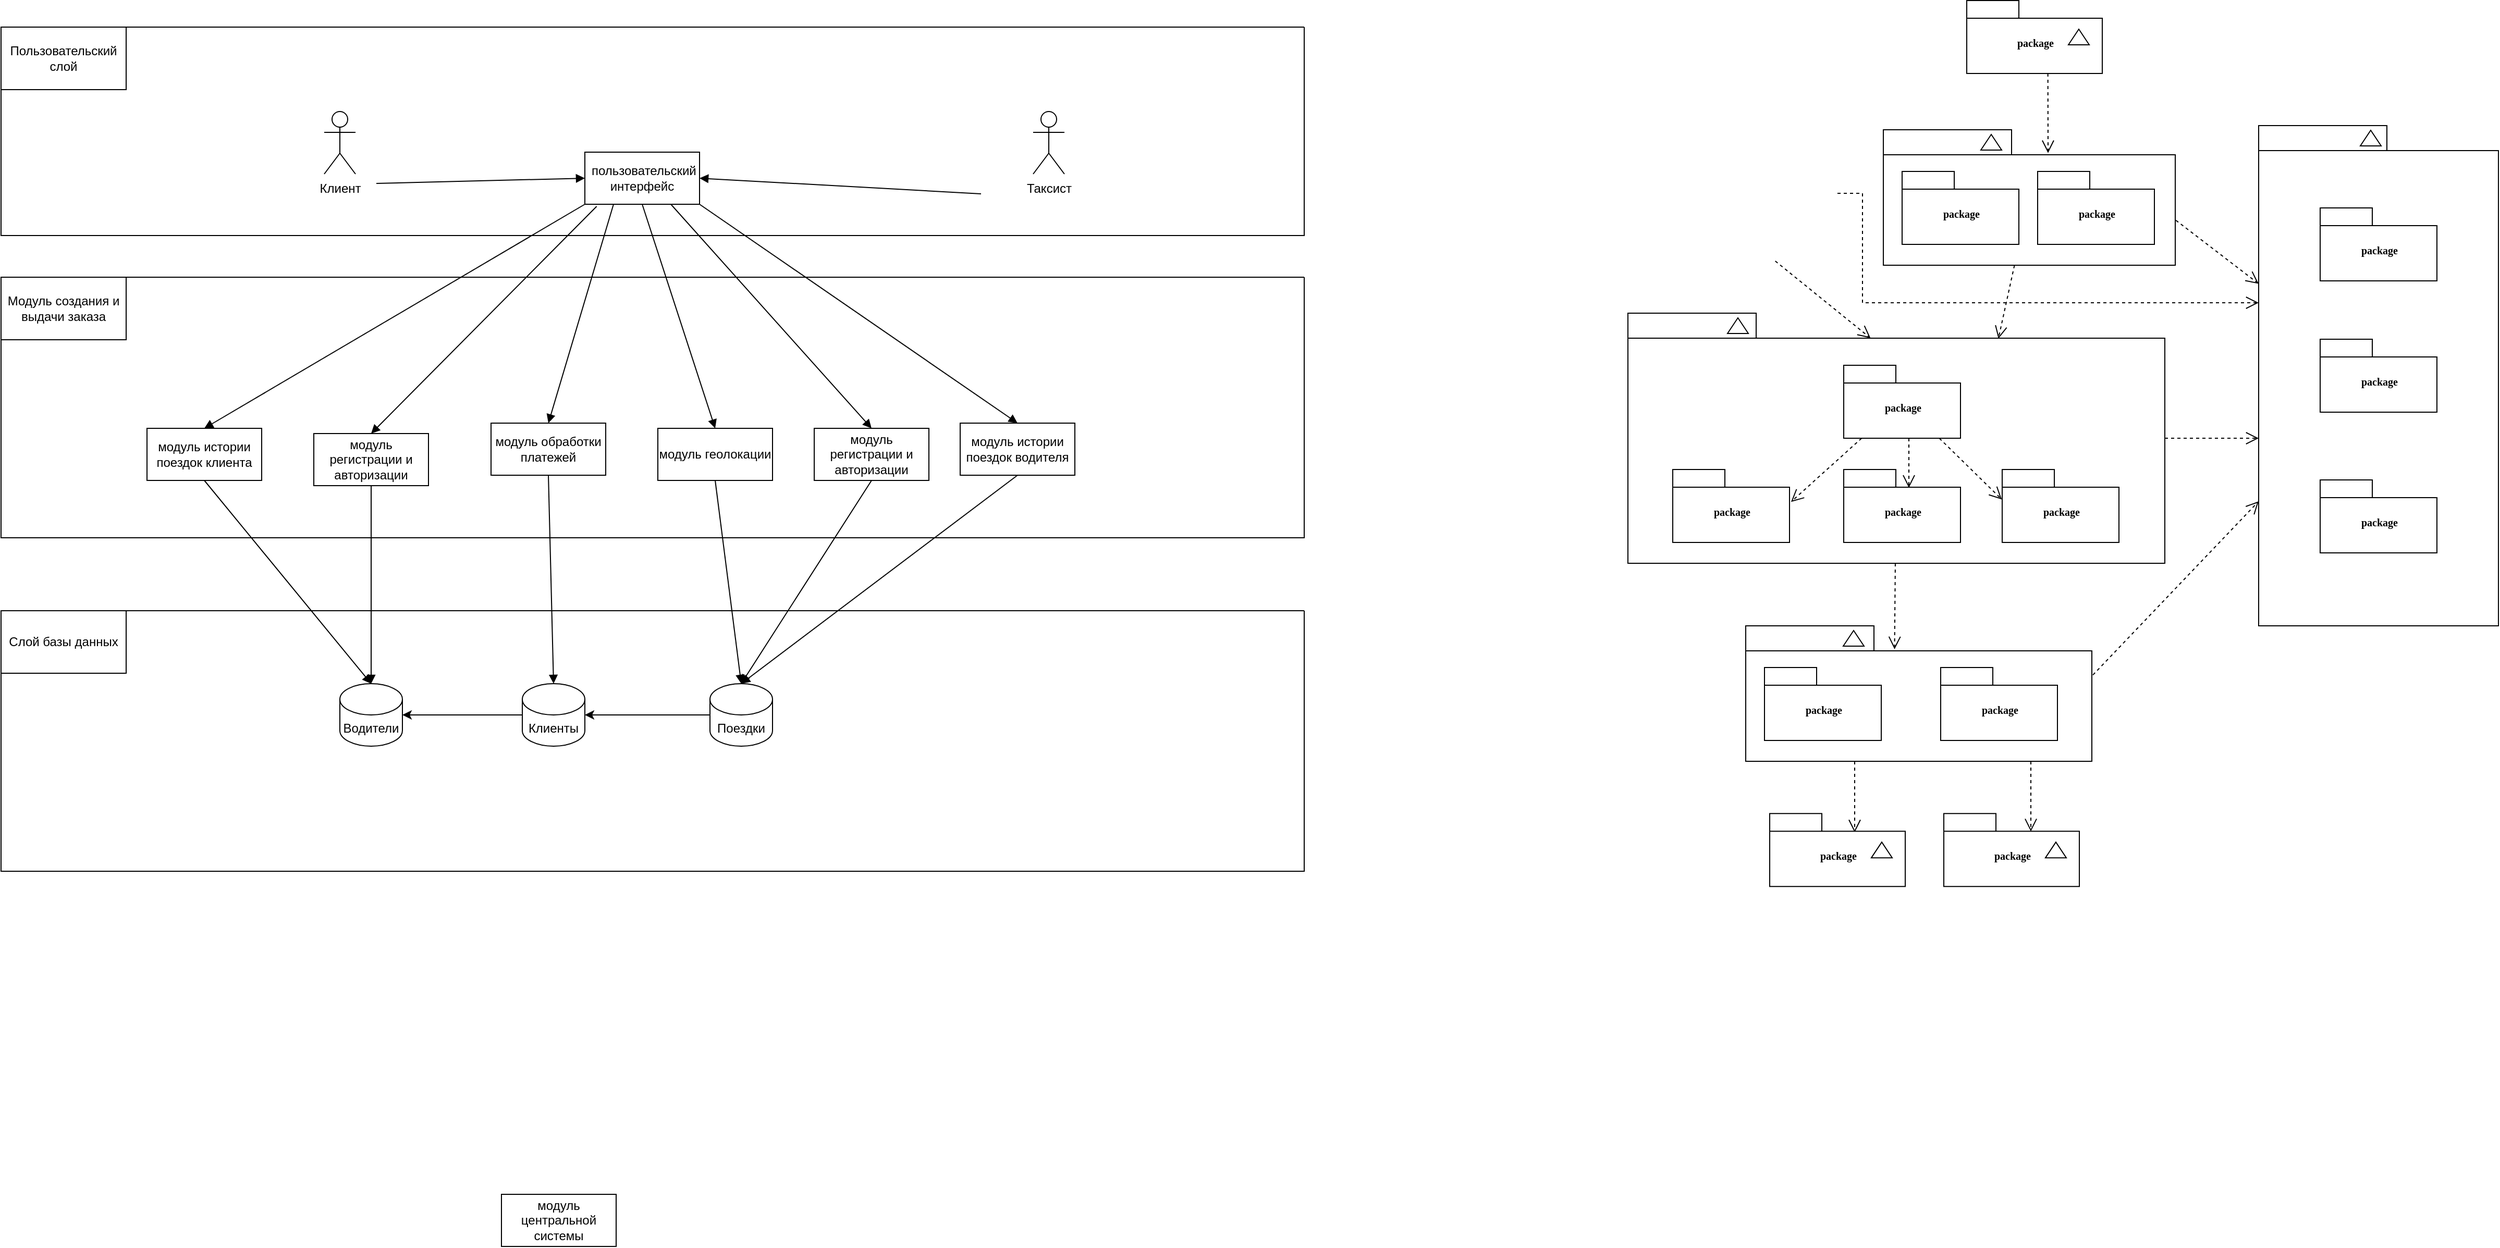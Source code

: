 <mxfile version="22.0.8" type="github">
  <diagram name="Page-1" id="b5b7bab2-c9e2-2cf4-8b2a-24fd1a2a6d21">
    <mxGraphModel dx="3382" dy="958" grid="1" gridSize="10" guides="1" tooltips="1" connect="1" arrows="1" fold="1" page="1" pageScale="1" pageWidth="827" pageHeight="1169" background="none" math="0" shadow="0">
      <root>
        <mxCell id="0" />
        <mxCell id="1" parent="0" />
        <mxCell id="6e0c8c40b5770093-7" value="" style="group" parent="1" vertex="1" connectable="0">
          <mxGeometry x="765.5" y="174.5" width="130" height="70" as="geometry" />
        </mxCell>
        <mxCell id="6e0c8c40b5770093-8" value="package" style="shape=folder;fontStyle=1;spacingTop=10;tabWidth=50;tabHeight=17;tabPosition=left;html=1;rounded=0;shadow=0;comic=0;labelBackgroundColor=none;strokeWidth=1;fontFamily=Verdana;fontSize=10;align=center;" parent="6e0c8c40b5770093-7" vertex="1">
          <mxGeometry width="130" height="70" as="geometry" />
        </mxCell>
        <mxCell id="6e0c8c40b5770093-9" value="" style="triangle;whiteSpace=wrap;html=1;rounded=0;shadow=0;comic=0;labelBackgroundColor=none;strokeWidth=1;fontFamily=Verdana;fontSize=10;align=center;rotation=-90;" parent="6e0c8c40b5770093-7" vertex="1">
          <mxGeometry x="100" y="25" width="15" height="20" as="geometry" />
        </mxCell>
        <mxCell id="6e0c8c40b5770093-19" value="" style="group" parent="1" vertex="1" connectable="0">
          <mxGeometry x="685.5" y="298.5" width="280" height="130" as="geometry" />
        </mxCell>
        <mxCell id="6e0c8c40b5770093-20" value="" style="shape=folder;fontStyle=1;spacingTop=10;tabWidth=123;tabHeight=24;tabPosition=left;html=1;rounded=0;shadow=0;comic=0;labelBackgroundColor=none;strokeWidth=1;fontFamily=Verdana;fontSize=10;align=center;" parent="6e0c8c40b5770093-19" vertex="1">
          <mxGeometry width="280" height="130" as="geometry" />
        </mxCell>
        <mxCell id="6e0c8c40b5770093-21" value="" style="triangle;whiteSpace=wrap;html=1;rounded=0;shadow=0;comic=0;labelBackgroundColor=none;strokeWidth=1;fontFamily=Verdana;fontSize=10;align=center;rotation=-90;" parent="6e0c8c40b5770093-19" vertex="1">
          <mxGeometry x="96" y="2" width="15" height="20" as="geometry" />
        </mxCell>
        <mxCell id="6e0c8c40b5770093-22" value="package" style="shape=folder;fontStyle=1;spacingTop=10;tabWidth=50;tabHeight=17;tabPosition=left;html=1;rounded=0;shadow=0;comic=0;labelBackgroundColor=none;strokeWidth=1;fontFamily=Verdana;fontSize=10;align=center;" parent="6e0c8c40b5770093-19" vertex="1">
          <mxGeometry x="18" y="40" width="112" height="70" as="geometry" />
        </mxCell>
        <mxCell id="6e0c8c40b5770093-23" value="package" style="shape=folder;fontStyle=1;spacingTop=10;tabWidth=50;tabHeight=17;tabPosition=left;html=1;rounded=0;shadow=0;comic=0;labelBackgroundColor=none;strokeWidth=1;fontFamily=Verdana;fontSize=10;align=center;" parent="6e0c8c40b5770093-19" vertex="1">
          <mxGeometry x="148" y="40" width="112" height="70" as="geometry" />
        </mxCell>
        <mxCell id="6e0c8c40b5770093-30" value="" style="group" parent="1" vertex="1" connectable="0">
          <mxGeometry x="1045.5" y="294.5" width="230" height="480" as="geometry" />
        </mxCell>
        <mxCell id="6e0c8c40b5770093-24" value="" style="group" parent="6e0c8c40b5770093-30" vertex="1" connectable="0">
          <mxGeometry width="230" height="480" as="geometry" />
        </mxCell>
        <mxCell id="6e0c8c40b5770093-25" value="" style="shape=folder;fontStyle=1;spacingTop=10;tabWidth=123;tabHeight=24;tabPosition=left;html=1;rounded=0;shadow=0;comic=0;labelBackgroundColor=none;strokeWidth=1;fontFamily=Verdana;fontSize=10;align=center;" parent="6e0c8c40b5770093-24" vertex="1">
          <mxGeometry width="230" height="480" as="geometry" />
        </mxCell>
        <mxCell id="6e0c8c40b5770093-29" value="" style="triangle;whiteSpace=wrap;html=1;rounded=0;shadow=0;comic=0;labelBackgroundColor=none;strokeWidth=1;fontFamily=Verdana;fontSize=10;align=center;rotation=-90;" parent="6e0c8c40b5770093-24" vertex="1">
          <mxGeometry x="100" y="2" width="15" height="20" as="geometry" />
        </mxCell>
        <mxCell id="6e0c8c40b5770093-27" value="package" style="shape=folder;fontStyle=1;spacingTop=10;tabWidth=50;tabHeight=17;tabPosition=left;html=1;rounded=0;shadow=0;comic=0;labelBackgroundColor=none;strokeWidth=1;fontFamily=Verdana;fontSize=10;align=center;" parent="6e0c8c40b5770093-24" vertex="1">
          <mxGeometry x="59" y="79" width="112" height="70" as="geometry" />
        </mxCell>
        <mxCell id="6e0c8c40b5770093-31" value="package" style="shape=folder;fontStyle=1;spacingTop=10;tabWidth=50;tabHeight=17;tabPosition=left;html=1;rounded=0;shadow=0;comic=0;labelBackgroundColor=none;strokeWidth=1;fontFamily=Verdana;fontSize=10;align=center;" parent="6e0c8c40b5770093-24" vertex="1">
          <mxGeometry x="59" y="205" width="112" height="70" as="geometry" />
        </mxCell>
        <mxCell id="6e0c8c40b5770093-28" value="package" style="shape=folder;fontStyle=1;spacingTop=10;tabWidth=50;tabHeight=17;tabPosition=left;html=1;rounded=0;shadow=0;comic=0;labelBackgroundColor=none;strokeWidth=1;fontFamily=Verdana;fontSize=10;align=center;" parent="6e0c8c40b5770093-24" vertex="1">
          <mxGeometry x="59" y="340" width="112" height="70" as="geometry" />
        </mxCell>
        <mxCell id="6e0c8c40b5770093-67" style="edgeStyle=none;rounded=0;html=1;entryX=0.43;entryY=0.173;entryPerimeter=0;dashed=1;labelBackgroundColor=none;startFill=0;endArrow=open;endFill=0;endSize=10;fontFamily=Verdana;fontSize=10;" parent="1" source="6e0c8c40b5770093-33" target="6e0c8c40b5770093-47" edge="1">
          <mxGeometry relative="1" as="geometry" />
        </mxCell>
        <mxCell id="6e0c8c40b5770093-71" style="edgeStyle=elbowEdgeStyle;rounded=0;html=1;dashed=1;labelBackgroundColor=none;startFill=0;endArrow=open;endFill=0;endSize=10;fontFamily=Verdana;fontSize=10;elbow=vertical;" parent="1" source="6e0c8c40b5770093-33" target="6e0c8c40b5770093-25" edge="1">
          <mxGeometry relative="1" as="geometry" />
        </mxCell>
        <mxCell id="6e0c8c40b5770093-33" value="" style="shape=folder;fontStyle=1;spacingTop=10;tabWidth=123;tabHeight=24;tabPosition=left;html=1;rounded=0;shadow=0;comic=0;labelBackgroundColor=none;strokeColor=#000000;strokeWidth=1;fillColor=#ffffff;fontFamily=Verdana;fontSize=10;fontColor=#000000;align=center;" parent="1" vertex="1">
          <mxGeometry x="440.5" y="474.5" width="515" height="240" as="geometry" />
        </mxCell>
        <mxCell id="6e0c8c40b5770093-64" style="edgeStyle=elbowEdgeStyle;rounded=0;html=1;entryX=0.559;entryY=0.251;entryPerimeter=0;dashed=1;labelBackgroundColor=none;startFill=0;endArrow=open;endFill=0;endSize=10;fontFamily=Verdana;fontSize=10;" parent="1" source="6e0c8c40b5770093-42" target="6e0c8c40b5770093-44" edge="1">
          <mxGeometry relative="1" as="geometry" />
        </mxCell>
        <mxCell id="6e0c8c40b5770093-65" style="edgeStyle=none;rounded=0;html=1;dashed=1;labelBackgroundColor=none;startFill=0;endArrow=open;endFill=0;endSize=10;fontFamily=Verdana;fontSize=10;entryX=-0.003;entryY=0.411;entryPerimeter=0;" parent="1" source="6e0c8c40b5770093-42" target="6e0c8c40b5770093-45" edge="1">
          <mxGeometry relative="1" as="geometry" />
        </mxCell>
        <mxCell id="6e0c8c40b5770093-66" style="edgeStyle=none;rounded=0;html=1;dashed=1;labelBackgroundColor=none;startFill=0;endArrow=open;endFill=0;endSize=10;fontFamily=Verdana;fontSize=10;entryX=1.013;entryY=0.444;entryPerimeter=0;" parent="1" source="6e0c8c40b5770093-42" target="6e0c8c40b5770093-43" edge="1">
          <mxGeometry relative="1" as="geometry" />
        </mxCell>
        <mxCell id="6e0c8c40b5770093-42" value="package" style="shape=folder;fontStyle=1;spacingTop=10;tabWidth=50;tabHeight=17;tabPosition=left;html=1;rounded=0;shadow=0;comic=0;labelBackgroundColor=none;strokeColor=#000000;strokeWidth=1;fillColor=#ffffff;fontFamily=Verdana;fontSize=10;fontColor=#000000;align=center;" parent="1" vertex="1">
          <mxGeometry x="647.5" y="524.5" width="112" height="70" as="geometry" />
        </mxCell>
        <mxCell id="6e0c8c40b5770093-43" value="package" style="shape=folder;fontStyle=1;spacingTop=10;tabWidth=50;tabHeight=17;tabPosition=left;html=1;rounded=0;shadow=0;comic=0;labelBackgroundColor=none;strokeColor=#000000;strokeWidth=1;fillColor=#ffffff;fontFamily=Verdana;fontSize=10;fontColor=#000000;align=center;" parent="1" vertex="1">
          <mxGeometry x="483.5" y="624.5" width="112" height="70" as="geometry" />
        </mxCell>
        <mxCell id="6e0c8c40b5770093-44" value="package" style="shape=folder;fontStyle=1;spacingTop=10;tabWidth=50;tabHeight=17;tabPosition=left;html=1;rounded=0;shadow=0;comic=0;labelBackgroundColor=none;strokeColor=#000000;strokeWidth=1;fillColor=#ffffff;fontFamily=Verdana;fontSize=10;fontColor=#000000;align=center;" parent="1" vertex="1">
          <mxGeometry x="647.5" y="624.5" width="112" height="70" as="geometry" />
        </mxCell>
        <mxCell id="6e0c8c40b5770093-45" value="package" style="shape=folder;fontStyle=1;spacingTop=10;tabWidth=50;tabHeight=17;tabPosition=left;html=1;rounded=0;shadow=0;comic=0;labelBackgroundColor=none;strokeColor=#000000;strokeWidth=1;fillColor=#ffffff;fontFamily=Verdana;fontSize=10;fontColor=#000000;align=center;" parent="1" vertex="1">
          <mxGeometry x="799.5" y="624.5" width="112" height="70" as="geometry" />
        </mxCell>
        <mxCell id="6e0c8c40b5770093-68" style="edgeStyle=elbowEdgeStyle;rounded=0;html=1;entryX=0.628;entryY=0.26;entryPerimeter=0;dashed=1;labelBackgroundColor=none;startFill=0;endArrow=open;endFill=0;endSize=10;fontFamily=Verdana;fontSize=10;" parent="1" source="6e0c8c40b5770093-47" target="6e0c8c40b5770093-53" edge="1">
          <mxGeometry relative="1" as="geometry" />
        </mxCell>
        <mxCell id="6e0c8c40b5770093-69" style="edgeStyle=elbowEdgeStyle;rounded=0;html=1;entryX=0.643;entryY=0.246;entryPerimeter=0;dashed=1;labelBackgroundColor=none;startFill=0;endArrow=open;endFill=0;endSize=10;fontFamily=Verdana;fontSize=10;" parent="1" source="6e0c8c40b5770093-47" target="6e0c8c40b5770093-56" edge="1">
          <mxGeometry relative="1" as="geometry" />
        </mxCell>
        <mxCell id="6e0c8c40b5770093-70" style="edgeStyle=none;rounded=0;html=1;dashed=1;labelBackgroundColor=none;startFill=0;endArrow=open;endFill=0;endSize=10;fontFamily=Verdana;fontSize=10;exitX=1.003;exitY=0.363;exitPerimeter=0;" parent="1" source="6e0c8c40b5770093-47" target="6e0c8c40b5770093-25" edge="1">
          <mxGeometry relative="1" as="geometry" />
        </mxCell>
        <mxCell id="6e0c8c40b5770093-47" value="" style="shape=folder;fontStyle=1;spacingTop=10;tabWidth=123;tabHeight=24;tabPosition=left;html=1;rounded=0;shadow=0;comic=0;labelBackgroundColor=none;strokeWidth=1;fontFamily=Verdana;fontSize=10;align=center;" parent="1" vertex="1">
          <mxGeometry x="553.5" y="774.5" width="332" height="130" as="geometry" />
        </mxCell>
        <mxCell id="6e0c8c40b5770093-48" value="" style="triangle;whiteSpace=wrap;html=1;rounded=0;shadow=0;comic=0;labelBackgroundColor=none;strokeWidth=1;fontFamily=Verdana;fontSize=10;align=center;rotation=-90;" parent="1" vertex="1">
          <mxGeometry x="649.5" y="776.5" width="15" height="20" as="geometry" />
        </mxCell>
        <mxCell id="6e0c8c40b5770093-49" value="package" style="shape=folder;fontStyle=1;spacingTop=10;tabWidth=50;tabHeight=17;tabPosition=left;html=1;rounded=0;shadow=0;comic=0;labelBackgroundColor=none;strokeWidth=1;fontFamily=Verdana;fontSize=10;align=center;" parent="1" vertex="1">
          <mxGeometry x="571.5" y="814.5" width="112" height="70" as="geometry" />
        </mxCell>
        <mxCell id="6e0c8c40b5770093-50" value="package" style="shape=folder;fontStyle=1;spacingTop=10;tabWidth=50;tabHeight=17;tabPosition=left;html=1;rounded=0;shadow=0;comic=0;labelBackgroundColor=none;strokeWidth=1;fontFamily=Verdana;fontSize=10;align=center;" parent="1" vertex="1">
          <mxGeometry x="740.5" y="814.5" width="112" height="70" as="geometry" />
        </mxCell>
        <mxCell id="6e0c8c40b5770093-51" value="" style="triangle;whiteSpace=wrap;html=1;rounded=0;shadow=0;comic=0;labelBackgroundColor=none;strokeColor=#000000;strokeWidth=1;fillColor=#ffffff;fontFamily=Verdana;fontSize=10;fontColor=#000000;align=center;rotation=-90;" parent="1" vertex="1">
          <mxGeometry x="538.5" y="476.5" width="15" height="20" as="geometry" />
        </mxCell>
        <mxCell id="6e0c8c40b5770093-52" value="" style="group" parent="1" vertex="1" connectable="0">
          <mxGeometry x="576.5" y="954.569" width="130" height="70" as="geometry" />
        </mxCell>
        <mxCell id="6e0c8c40b5770093-53" value="package" style="shape=folder;fontStyle=1;spacingTop=10;tabWidth=50;tabHeight=17;tabPosition=left;html=1;rounded=0;shadow=0;comic=0;labelBackgroundColor=none;strokeWidth=1;fontFamily=Verdana;fontSize=10;align=center;" parent="6e0c8c40b5770093-52" vertex="1">
          <mxGeometry width="130" height="70" as="geometry" />
        </mxCell>
        <mxCell id="6e0c8c40b5770093-54" value="" style="triangle;whiteSpace=wrap;html=1;rounded=0;shadow=0;comic=0;labelBackgroundColor=none;strokeWidth=1;fontFamily=Verdana;fontSize=10;align=center;rotation=-90;" parent="6e0c8c40b5770093-52" vertex="1">
          <mxGeometry x="100" y="25" width="15" height="20" as="geometry" />
        </mxCell>
        <mxCell id="6e0c8c40b5770093-55" value="" style="group" parent="1" vertex="1" connectable="0">
          <mxGeometry x="743.5" y="954.569" width="130" height="70" as="geometry" />
        </mxCell>
        <mxCell id="6e0c8c40b5770093-56" value="package" style="shape=folder;fontStyle=1;spacingTop=10;tabWidth=50;tabHeight=17;tabPosition=left;html=1;rounded=0;shadow=0;comic=0;labelBackgroundColor=none;strokeWidth=1;fontFamily=Verdana;fontSize=10;align=center;" parent="6e0c8c40b5770093-55" vertex="1">
          <mxGeometry width="130" height="70" as="geometry" />
        </mxCell>
        <mxCell id="6e0c8c40b5770093-57" value="" style="triangle;whiteSpace=wrap;html=1;rounded=0;shadow=0;comic=0;labelBackgroundColor=none;strokeWidth=1;fontFamily=Verdana;fontSize=10;align=center;rotation=-90;" parent="6e0c8c40b5770093-55" vertex="1">
          <mxGeometry x="100" y="25" width="15" height="20" as="geometry" />
        </mxCell>
        <mxCell id="6e0c8c40b5770093-59" style="rounded=0;html=1;dashed=1;labelBackgroundColor=none;startFill=0;endArrow=open;endFill=0;endSize=10;fontFamily=Verdana;fontSize=10;entryX=0.592;entryY=0.2;entryPerimeter=0;edgeStyle=elbowEdgeStyle;" parent="1" edge="1">
          <mxGeometry relative="1" as="geometry">
            <mxPoint x="843.328" y="244.5" as="sourcePoint" />
            <mxPoint x="843.328" y="320.845" as="targetPoint" />
          </mxGeometry>
        </mxCell>
        <mxCell id="6e0c8c40b5770093-60" style="rounded=0;html=1;entryX=0.452;entryY=0.1;entryPerimeter=0;dashed=1;labelBackgroundColor=none;startFill=0;endArrow=open;endFill=0;endSize=10;fontFamily=Verdana;fontSize=10;" parent="1" target="6e0c8c40b5770093-33" edge="1">
          <mxGeometry relative="1" as="geometry">
            <mxPoint x="581.829" y="424.5" as="sourcePoint" />
          </mxGeometry>
        </mxCell>
        <mxCell id="6e0c8c40b5770093-61" style="edgeStyle=none;rounded=0;html=1;entryX=0.69;entryY=0.102;entryPerimeter=0;dashed=1;labelBackgroundColor=none;startFill=0;endArrow=open;endFill=0;endSize=10;fontFamily=Verdana;fontSize=10;" parent="1" source="6e0c8c40b5770093-20" target="6e0c8c40b5770093-33" edge="1">
          <mxGeometry relative="1" as="geometry" />
        </mxCell>
        <mxCell id="6e0c8c40b5770093-62" style="edgeStyle=none;rounded=0;html=1;dashed=1;labelBackgroundColor=none;startFill=0;endArrow=open;endFill=0;endSize=10;fontFamily=Verdana;fontSize=10;exitX=1.002;exitY=0.668;exitPerimeter=0;" parent="1" source="6e0c8c40b5770093-20" target="6e0c8c40b5770093-25" edge="1">
          <mxGeometry relative="1" as="geometry" />
        </mxCell>
        <mxCell id="6e0c8c40b5770093-63" style="edgeStyle=orthogonalEdgeStyle;rounded=0;html=1;dashed=1;labelBackgroundColor=none;startFill=0;endArrow=open;endFill=0;endSize=10;fontFamily=Verdana;fontSize=10;" parent="1" target="6e0c8c40b5770093-25" edge="1">
          <mxGeometry relative="1" as="geometry">
            <Array as="points">
              <mxPoint x="665.5" y="359.5" />
              <mxPoint x="665.5" y="464.5" />
            </Array>
            <mxPoint x="641.5" y="359.5" as="sourcePoint" />
          </mxGeometry>
        </mxCell>
        <mxCell id="cKeQ6S0oiYJnXy505rPp-26" value="" style="swimlane;startSize=0;" vertex="1" parent="1">
          <mxGeometry x="-1120" y="200" width="1250" height="200" as="geometry" />
        </mxCell>
        <mxCell id="cKeQ6S0oiYJnXy505rPp-66" value="Пользовательский слой" style="whiteSpace=wrap;html=1;" vertex="1" parent="cKeQ6S0oiYJnXy505rPp-26">
          <mxGeometry width="120" height="60" as="geometry" />
        </mxCell>
        <mxCell id="cKeQ6S0oiYJnXy505rPp-74" value="&amp;nbsp;пользовательский интерфейс" style="html=1;whiteSpace=wrap;" vertex="1" parent="cKeQ6S0oiYJnXy505rPp-26">
          <mxGeometry x="560" y="120" width="110" height="50" as="geometry" />
        </mxCell>
        <mxCell id="cKeQ6S0oiYJnXy505rPp-46" value="Клиент" style="shape=umlActor;verticalLabelPosition=bottom;verticalAlign=top;html=1;" vertex="1" parent="1">
          <mxGeometry x="-810" y="281" width="30" height="60" as="geometry" />
        </mxCell>
        <mxCell id="cKeQ6S0oiYJnXy505rPp-53" value="" style="html=1;verticalAlign=bottom;endArrow=block;curved=0;rounded=0;entryX=0;entryY=0.5;entryDx=0;entryDy=0;" edge="1" parent="1" target="cKeQ6S0oiYJnXy505rPp-74">
          <mxGeometry width="80" relative="1" as="geometry">
            <mxPoint x="-760" y="350" as="sourcePoint" />
            <mxPoint x="-715" y="487" as="targetPoint" />
          </mxGeometry>
        </mxCell>
        <mxCell id="cKeQ6S0oiYJnXy505rPp-60" value="Таксист" style="shape=umlActor;verticalLabelPosition=bottom;verticalAlign=top;html=1;" vertex="1" parent="1">
          <mxGeometry x="-130" y="281" width="30" height="60" as="geometry" />
        </mxCell>
        <mxCell id="cKeQ6S0oiYJnXy505rPp-62" value="" style="html=1;verticalAlign=bottom;endArrow=block;curved=0;rounded=0;entryX=1;entryY=0.5;entryDx=0;entryDy=0;" edge="1" parent="1" target="cKeQ6S0oiYJnXy505rPp-74">
          <mxGeometry width="80" relative="1" as="geometry">
            <mxPoint x="-180" y="360" as="sourcePoint" />
            <mxPoint x="-195" y="476.5" as="targetPoint" />
          </mxGeometry>
        </mxCell>
        <mxCell id="cKeQ6S0oiYJnXy505rPp-67" value="" style="swimlane;startSize=0;" vertex="1" parent="1">
          <mxGeometry x="-1120" y="440" width="1250" height="250" as="geometry" />
        </mxCell>
        <mxCell id="cKeQ6S0oiYJnXy505rPp-75" value="модуль геолокации" style="html=1;whiteSpace=wrap;" vertex="1" parent="cKeQ6S0oiYJnXy505rPp-67">
          <mxGeometry x="630" y="145" width="110" height="50" as="geometry" />
        </mxCell>
        <mxCell id="cKeQ6S0oiYJnXy505rPp-76" value="модуль обработки платежей" style="html=1;whiteSpace=wrap;" vertex="1" parent="cKeQ6S0oiYJnXy505rPp-67">
          <mxGeometry x="470" y="140" width="110" height="50" as="geometry" />
        </mxCell>
        <mxCell id="cKeQ6S0oiYJnXy505rPp-77" value="модуль истории поездок клиента" style="html=1;whiteSpace=wrap;" vertex="1" parent="cKeQ6S0oiYJnXy505rPp-67">
          <mxGeometry x="140" y="145" width="110" height="50" as="geometry" />
        </mxCell>
        <mxCell id="cKeQ6S0oiYJnXy505rPp-78" value="модуль истории поездок водителя" style="html=1;whiteSpace=wrap;" vertex="1" parent="cKeQ6S0oiYJnXy505rPp-67">
          <mxGeometry x="920" y="140" width="110" height="50" as="geometry" />
        </mxCell>
        <mxCell id="cKeQ6S0oiYJnXy505rPp-48" value="модуль регистрации и авторизации" style="html=1;whiteSpace=wrap;" vertex="1" parent="cKeQ6S0oiYJnXy505rPp-67">
          <mxGeometry x="300" y="150" width="110" height="50" as="geometry" />
        </mxCell>
        <mxCell id="cKeQ6S0oiYJnXy505rPp-80" value="модуль регистрации и авторизации" style="html=1;whiteSpace=wrap;" vertex="1" parent="cKeQ6S0oiYJnXy505rPp-67">
          <mxGeometry x="780" y="145" width="110" height="50" as="geometry" />
        </mxCell>
        <mxCell id="cKeQ6S0oiYJnXy505rPp-84" value="Модуль создания и выдачи заказа" style="whiteSpace=wrap;html=1;" vertex="1" parent="cKeQ6S0oiYJnXy505rPp-67">
          <mxGeometry width="120" height="60" as="geometry" />
        </mxCell>
        <mxCell id="cKeQ6S0oiYJnXy505rPp-79" value="модуль центральной системы" style="html=1;whiteSpace=wrap;" vertex="1" parent="1">
          <mxGeometry x="-640" y="1320" width="110" height="50" as="geometry" />
        </mxCell>
        <mxCell id="cKeQ6S0oiYJnXy505rPp-85" value="" style="html=1;verticalAlign=bottom;endArrow=block;curved=0;rounded=0;entryX=0.5;entryY=0;entryDx=0;entryDy=0;exitX=0;exitY=1;exitDx=0;exitDy=0;" edge="1" parent="1" source="cKeQ6S0oiYJnXy505rPp-74" target="cKeQ6S0oiYJnXy505rPp-77">
          <mxGeometry width="80" relative="1" as="geometry">
            <mxPoint x="-590" y="500" as="sourcePoint" />
            <mxPoint x="-390" y="495" as="targetPoint" />
          </mxGeometry>
        </mxCell>
        <mxCell id="cKeQ6S0oiYJnXy505rPp-86" value="" style="html=1;verticalAlign=bottom;endArrow=block;curved=0;rounded=0;entryX=0.5;entryY=0;entryDx=0;entryDy=0;exitX=0.103;exitY=1.04;exitDx=0;exitDy=0;exitPerimeter=0;" edge="1" parent="1" source="cKeQ6S0oiYJnXy505rPp-74" target="cKeQ6S0oiYJnXy505rPp-48">
          <mxGeometry width="80" relative="1" as="geometry">
            <mxPoint x="-455" y="390" as="sourcePoint" />
            <mxPoint x="-820" y="605" as="targetPoint" />
          </mxGeometry>
        </mxCell>
        <mxCell id="cKeQ6S0oiYJnXy505rPp-87" value="" style="html=1;verticalAlign=bottom;endArrow=block;curved=0;rounded=0;entryX=0.5;entryY=0;entryDx=0;entryDy=0;exitX=0.25;exitY=1;exitDx=0;exitDy=0;" edge="1" parent="1" source="cKeQ6S0oiYJnXy505rPp-74" target="cKeQ6S0oiYJnXy505rPp-76">
          <mxGeometry width="80" relative="1" as="geometry">
            <mxPoint x="-485" y="376.5" as="sourcePoint" />
            <mxPoint x="-690" y="596.5" as="targetPoint" />
          </mxGeometry>
        </mxCell>
        <mxCell id="cKeQ6S0oiYJnXy505rPp-88" value="" style="html=1;verticalAlign=bottom;endArrow=block;curved=0;rounded=0;entryX=0.5;entryY=0;entryDx=0;entryDy=0;exitX=0.5;exitY=1;exitDx=0;exitDy=0;" edge="1" parent="1" source="cKeQ6S0oiYJnXy505rPp-74" target="cKeQ6S0oiYJnXy505rPp-75">
          <mxGeometry width="80" relative="1" as="geometry">
            <mxPoint x="-463.5" y="375" as="sourcePoint" />
            <mxPoint x="-526.5" y="585" as="targetPoint" />
          </mxGeometry>
        </mxCell>
        <mxCell id="cKeQ6S0oiYJnXy505rPp-89" value="" style="html=1;verticalAlign=bottom;endArrow=block;curved=0;rounded=0;entryX=0.5;entryY=0;entryDx=0;entryDy=0;exitX=0.75;exitY=1;exitDx=0;exitDy=0;" edge="1" parent="1" source="cKeQ6S0oiYJnXy505rPp-74" target="cKeQ6S0oiYJnXy505rPp-80">
          <mxGeometry width="80" relative="1" as="geometry">
            <mxPoint x="-430" y="375" as="sourcePoint" />
            <mxPoint x="-360" y="590" as="targetPoint" />
          </mxGeometry>
        </mxCell>
        <mxCell id="cKeQ6S0oiYJnXy505rPp-90" value="" style="html=1;verticalAlign=bottom;endArrow=block;curved=0;rounded=0;entryX=0.5;entryY=0;entryDx=0;entryDy=0;exitX=1;exitY=1;exitDx=0;exitDy=0;" edge="1" parent="1" source="cKeQ6S0oiYJnXy505rPp-74" target="cKeQ6S0oiYJnXy505rPp-78">
          <mxGeometry width="80" relative="1" as="geometry">
            <mxPoint x="-410" y="362.5" as="sourcePoint" />
            <mxPoint x="-218" y="577.5" as="targetPoint" />
          </mxGeometry>
        </mxCell>
        <mxCell id="cKeQ6S0oiYJnXy505rPp-95" value="" style="swimlane;startSize=0;" vertex="1" parent="1">
          <mxGeometry x="-1120" y="760" width="1250" height="250" as="geometry" />
        </mxCell>
        <mxCell id="cKeQ6S0oiYJnXy505rPp-102" value="Слой базы данных" style="whiteSpace=wrap;html=1;" vertex="1" parent="cKeQ6S0oiYJnXy505rPp-95">
          <mxGeometry width="120" height="60" as="geometry" />
        </mxCell>
        <mxCell id="cKeQ6S0oiYJnXy505rPp-91" value="Водители" style="shape=cylinder3;whiteSpace=wrap;html=1;boundedLbl=1;backgroundOutline=1;size=15;" vertex="1" parent="cKeQ6S0oiYJnXy505rPp-95">
          <mxGeometry x="325" y="70" width="60" height="60" as="geometry" />
        </mxCell>
        <mxCell id="cKeQ6S0oiYJnXy505rPp-92" value="Клиенты" style="shape=cylinder3;whiteSpace=wrap;html=1;boundedLbl=1;backgroundOutline=1;size=15;" vertex="1" parent="cKeQ6S0oiYJnXy505rPp-95">
          <mxGeometry x="500" y="70" width="60" height="60" as="geometry" />
        </mxCell>
        <mxCell id="cKeQ6S0oiYJnXy505rPp-93" value="Поездки" style="shape=cylinder3;whiteSpace=wrap;html=1;boundedLbl=1;backgroundOutline=1;size=15;" vertex="1" parent="cKeQ6S0oiYJnXy505rPp-95">
          <mxGeometry x="680" y="70" width="60" height="60" as="geometry" />
        </mxCell>
        <mxCell id="cKeQ6S0oiYJnXy505rPp-110" style="edgeStyle=orthogonalEdgeStyle;rounded=0;orthogonalLoop=1;jettySize=auto;html=1;exitX=0;exitY=0.5;exitDx=0;exitDy=0;exitPerimeter=0;entryX=1;entryY=0.5;entryDx=0;entryDy=0;entryPerimeter=0;" edge="1" parent="cKeQ6S0oiYJnXy505rPp-95" source="cKeQ6S0oiYJnXy505rPp-93" target="cKeQ6S0oiYJnXy505rPp-92">
          <mxGeometry relative="1" as="geometry" />
        </mxCell>
        <mxCell id="cKeQ6S0oiYJnXy505rPp-111" style="edgeStyle=orthogonalEdgeStyle;rounded=0;orthogonalLoop=1;jettySize=auto;html=1;exitX=0;exitY=0.5;exitDx=0;exitDy=0;exitPerimeter=0;entryX=1;entryY=0.5;entryDx=0;entryDy=0;entryPerimeter=0;" edge="1" parent="cKeQ6S0oiYJnXy505rPp-95" source="cKeQ6S0oiYJnXy505rPp-92" target="cKeQ6S0oiYJnXy505rPp-91">
          <mxGeometry relative="1" as="geometry">
            <mxPoint x="500" y="100" as="targetPoint" />
          </mxGeometry>
        </mxCell>
        <mxCell id="cKeQ6S0oiYJnXy505rPp-104" value="" style="html=1;verticalAlign=bottom;endArrow=block;curved=0;rounded=0;entryX=0.5;entryY=0;entryDx=0;entryDy=0;exitX=0.5;exitY=1;exitDx=0;exitDy=0;entryPerimeter=0;" edge="1" parent="1" source="cKeQ6S0oiYJnXy505rPp-48" target="cKeQ6S0oiYJnXy505rPp-91">
          <mxGeometry width="80" relative="1" as="geometry">
            <mxPoint x="-915" y="645" as="sourcePoint" />
            <mxPoint x="-580" y="840" as="targetPoint" />
          </mxGeometry>
        </mxCell>
        <mxCell id="cKeQ6S0oiYJnXy505rPp-106" value="" style="html=1;verticalAlign=bottom;endArrow=block;curved=0;rounded=0;entryX=0.5;entryY=0;entryDx=0;entryDy=0;exitX=0.5;exitY=1;exitDx=0;exitDy=0;entryPerimeter=0;" edge="1" parent="1" source="cKeQ6S0oiYJnXy505rPp-76" target="cKeQ6S0oiYJnXy505rPp-92">
          <mxGeometry width="80" relative="1" as="geometry">
            <mxPoint x="-755" y="650" as="sourcePoint" />
            <mxPoint x="-580" y="840" as="targetPoint" />
          </mxGeometry>
        </mxCell>
        <mxCell id="cKeQ6S0oiYJnXy505rPp-112" value="" style="html=1;verticalAlign=bottom;endArrow=block;curved=0;rounded=0;entryX=0.5;entryY=0;entryDx=0;entryDy=0;exitX=0.5;exitY=1;exitDx=0;exitDy=0;entryPerimeter=0;" edge="1" parent="1" source="cKeQ6S0oiYJnXy505rPp-75" target="cKeQ6S0oiYJnXy505rPp-93">
          <mxGeometry width="80" relative="1" as="geometry">
            <mxPoint x="-460" y="635" as="sourcePoint" />
            <mxPoint x="-455" y="835" as="targetPoint" />
          </mxGeometry>
        </mxCell>
        <mxCell id="cKeQ6S0oiYJnXy505rPp-113" value="" style="html=1;verticalAlign=bottom;endArrow=block;curved=0;rounded=0;entryX=0.5;entryY=0;entryDx=0;entryDy=0;exitX=0.5;exitY=1;exitDx=0;exitDy=0;entryPerimeter=0;" edge="1" parent="1" source="cKeQ6S0oiYJnXy505rPp-80" target="cKeQ6S0oiYJnXy505rPp-93">
          <mxGeometry width="80" relative="1" as="geometry">
            <mxPoint x="-310" y="640" as="sourcePoint" />
            <mxPoint x="-285" y="835" as="targetPoint" />
          </mxGeometry>
        </mxCell>
        <mxCell id="cKeQ6S0oiYJnXy505rPp-114" value="" style="html=1;verticalAlign=bottom;endArrow=block;curved=0;rounded=0;entryX=0.5;entryY=0;entryDx=0;entryDy=0;exitX=0.5;exitY=1;exitDx=0;exitDy=0;entryPerimeter=0;" edge="1" parent="1" source="cKeQ6S0oiYJnXy505rPp-78" target="cKeQ6S0oiYJnXy505rPp-93">
          <mxGeometry width="80" relative="1" as="geometry">
            <mxPoint x="-415" y="655" as="sourcePoint" />
            <mxPoint x="-390" y="850" as="targetPoint" />
          </mxGeometry>
        </mxCell>
        <mxCell id="cKeQ6S0oiYJnXy505rPp-115" value="" style="html=1;verticalAlign=bottom;endArrow=block;curved=0;rounded=0;entryX=0.5;entryY=0;entryDx=0;entryDy=0;exitX=0.5;exitY=1;exitDx=0;exitDy=0;entryPerimeter=0;" edge="1" parent="1" source="cKeQ6S0oiYJnXy505rPp-77" target="cKeQ6S0oiYJnXy505rPp-91">
          <mxGeometry width="80" relative="1" as="geometry">
            <mxPoint x="-405" y="665" as="sourcePoint" />
            <mxPoint x="-380" y="860" as="targetPoint" />
          </mxGeometry>
        </mxCell>
      </root>
    </mxGraphModel>
  </diagram>
</mxfile>
